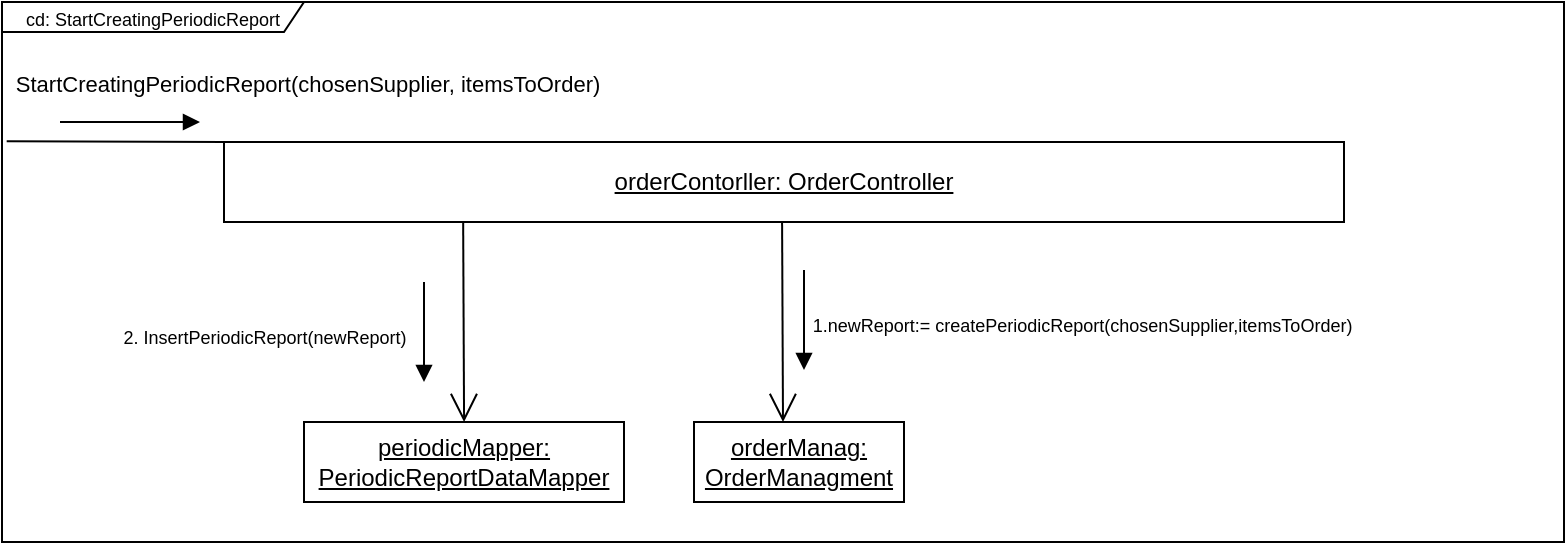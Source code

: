 <mxfile version="21.2.3" type="onedrive">
  <diagram name="Page-1" id="W7bkffRlHmYSXkuGLOqx">
    <mxGraphModel grid="1" page="1" gridSize="10" guides="1" tooltips="1" connect="1" arrows="1" fold="1" pageScale="1" pageWidth="850" pageHeight="1100" math="0" shadow="0">
      <root>
        <mxCell id="0" />
        <mxCell id="1" parent="0" />
        <mxCell id="RWpxtAMR5IwxsH0a9k-P-1" value="&lt;font style=&quot;font-size: 9px;&quot;&gt;cd: StartCreatingPeriodicReport&lt;/font&gt;" style="shape=umlFrame;whiteSpace=wrap;html=1;pointerEvents=0;width=151;height=15;" vertex="1" parent="1">
          <mxGeometry x="9" y="10" width="781" height="270" as="geometry" />
        </mxCell>
        <mxCell id="RWpxtAMR5IwxsH0a9k-P-2" style="edgeStyle=none;rounded=0;orthogonalLoop=1;jettySize=auto;html=1;exitX=0.003;exitY=0.258;exitDx=0;exitDy=0;endArrow=none;endFill=0;entryX=0;entryY=0;entryDx=0;entryDy=0;exitPerimeter=0;" edge="1" parent="1" source="RWpxtAMR5IwxsH0a9k-P-1" target="RWpxtAMR5IwxsH0a9k-P-3">
          <mxGeometry relative="1" as="geometry">
            <mxPoint x="190" y="101" as="sourcePoint" />
          </mxGeometry>
        </mxCell>
        <mxCell id="RWpxtAMR5IwxsH0a9k-P-3" value="&lt;u&gt;orderContorller: OrderController&lt;/u&gt;" style="html=1;whiteSpace=wrap;" vertex="1" parent="1">
          <mxGeometry x="120" y="80" width="560" height="40" as="geometry" />
        </mxCell>
        <mxCell id="RWpxtAMR5IwxsH0a9k-P-4" value="&amp;nbsp;StartCreatingPeriodicReport(chosenSupplier, itemsToOrder)" style="html=1;verticalAlign=bottom;endArrow=block;edgeStyle=orthogonalEdgeStyle;elbow=vertical;strokeColor=default;curved=1;shadow=0;" edge="1" parent="1">
          <mxGeometry x="1" y="53" width="80" relative="1" as="geometry">
            <mxPoint x="38" y="70" as="sourcePoint" />
            <mxPoint x="108" y="70" as="targetPoint" />
            <mxPoint x="52" y="43" as="offset" />
          </mxGeometry>
        </mxCell>
        <mxCell id="RWpxtAMR5IwxsH0a9k-P-5" value="&lt;u&gt;orderManag: OrderManagment&lt;/u&gt;" style="html=1;whiteSpace=wrap;" vertex="1" parent="1">
          <mxGeometry x="355" y="220" width="105" height="40" as="geometry" />
        </mxCell>
        <mxCell id="RWpxtAMR5IwxsH0a9k-P-6" value="&lt;font style=&quot;font-size: 9px;&quot;&gt;1.newReport:= createPeriodicReport(chosenSupplier,itemsToOrder)&amp;nbsp;&lt;br&gt;&lt;/font&gt;" style="html=1;verticalAlign=bottom;endArrow=block;edgeStyle=elbowEdgeStyle;elbow=vertical;curved=0;rounded=0;" edge="1" parent="1">
          <mxGeometry x="0.65" y="140" width="80" relative="1" as="geometry">
            <mxPoint x="410" y="174" as="sourcePoint" />
            <mxPoint x="410" y="194" as="targetPoint" />
            <mxPoint as="offset" />
            <Array as="points">
              <mxPoint x="410" y="144" />
            </Array>
          </mxGeometry>
        </mxCell>
        <mxCell id="RWpxtAMR5IwxsH0a9k-P-7" value="" style="endArrow=open;endFill=1;endSize=12;html=1;rounded=0;entryX=0.25;entryY=0;entryDx=0;entryDy=0;exitX=0.459;exitY=1;exitDx=0;exitDy=0;exitPerimeter=0;" edge="1" parent="1">
          <mxGeometry width="160" relative="1" as="geometry">
            <mxPoint x="399.04" y="120" as="sourcePoint" />
            <mxPoint x="399.5" y="220" as="targetPoint" />
          </mxGeometry>
        </mxCell>
        <mxCell id="RWpxtAMR5IwxsH0a9k-P-8" value="&lt;u&gt;periodicMapper:&lt;br&gt;PeriodicReportDataMapper&lt;br&gt;&lt;/u&gt;" style="html=1;whiteSpace=wrap;" vertex="1" parent="1">
          <mxGeometry x="160" y="220" width="160" height="40" as="geometry" />
        </mxCell>
        <mxCell id="RWpxtAMR5IwxsH0a9k-P-9" value="" style="endArrow=open;endFill=1;endSize=12;html=1;rounded=0;entryX=0.25;entryY=0;entryDx=0;entryDy=0;exitX=0.459;exitY=1;exitDx=0;exitDy=0;exitPerimeter=0;" edge="1" parent="1">
          <mxGeometry width="160" relative="1" as="geometry">
            <mxPoint x="239.58" y="120" as="sourcePoint" />
            <mxPoint x="240.04" y="220" as="targetPoint" />
          </mxGeometry>
        </mxCell>
        <mxCell id="RWpxtAMR5IwxsH0a9k-P-10" value="&lt;font style=&quot;font-size: 9px;&quot;&gt;2. InsertPeriodicReport(newReport)&lt;br&gt;&lt;/font&gt;" style="html=1;verticalAlign=bottom;endArrow=block;edgeStyle=elbowEdgeStyle;elbow=vertical;curved=0;rounded=0;" edge="1" parent="1">
          <mxGeometry x="0.65" y="-80" width="80" relative="1" as="geometry">
            <mxPoint x="220" y="180" as="sourcePoint" />
            <mxPoint x="220" y="200" as="targetPoint" />
            <mxPoint as="offset" />
            <Array as="points">
              <mxPoint x="220" y="150" />
            </Array>
          </mxGeometry>
        </mxCell>
      </root>
    </mxGraphModel>
  </diagram>
</mxfile>
